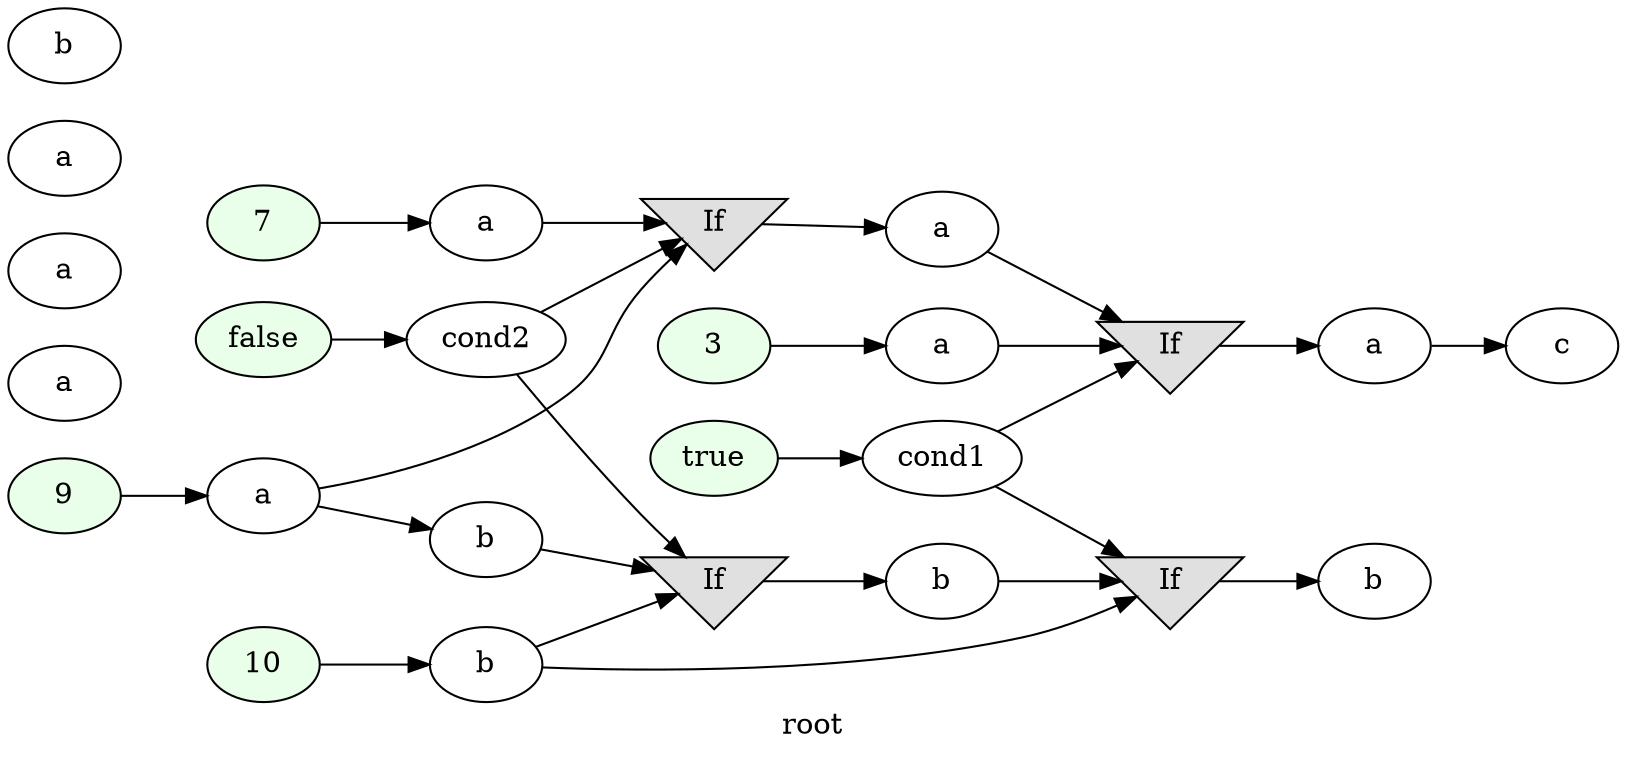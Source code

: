 digraph G
{
rankdir=LR;
label = "root";
	node_000001 [ label = "3", style=filled, fillcolor="#E9FFE9", startingline=4 ]
	node_000002 [ label = "a", startingline=4 ]
	node_000003 [ label = "true", style=filled, fillcolor="#E9FFE9", startingline=6 ]
	node_000004 [ label = "cond1", startingline=6 ]
	node_000005 [ label = "false", style=filled, fillcolor="#E9FFE9", startingline=7 ]
	node_000006 [ label = "cond2", startingline=7 ]
	node_000007 [ label = "10", style=filled, fillcolor="#E9FFE9", startingline=9 ]
	node_000008 [ label = "b", startingline=9 ]
	node_000012 [ label = "a", startingline=13 ]
	node_000009 [ label = "a", startingline=13 ]
	node_000010 [ label = "7", style=filled, fillcolor="#E9FFE9", startingline=13 ]
	node_000013 [ label = "a", startingline=13 ]
	node_000014 [ label = "a", startingline=16 ]
	node_000015 [ label = "9", style=filled, fillcolor="#E9FFE9", startingline=16 ]
	node_000017 [ label = "b", startingline=17 ]
	node_000020 [ label = "a", startingline=17 ]
	node_000021 [ label = "b", startingline=17 ]
	node_000023 [ label = "If", shape=invtriangle, style=filled, fillcolor="#E0E0E0", startingline=17 ]
	node_000025 [ label = "If", shape=invtriangle, style=filled, fillcolor="#E0E0E0", startingline=17 ]
	node_000027 [ label = "a", startingline=17 ]
	node_000028 [ label = "b", startingline=17 ]
	node_000029 [ label = "If", shape=invtriangle, style=filled, fillcolor="#E0E0E0", startingline=17 ]
	node_000030 [ label = "a", startingline=17 ]
	node_000031 [ label = "If", shape=invtriangle, style=filled, fillcolor="#E0E0E0", startingline=17 ]
	node_000032 [ label = "b", startingline=17 ]
	node_000033 [ label = "c", startingline=20 ]
	node_000001 -> node_000002
	node_000002 -> node_000029
	node_000003 -> node_000004
	node_000004 -> node_000029
	node_000004 -> node_000031
	node_000005 -> node_000006
	node_000006 -> node_000023
	node_000006 -> node_000025
	node_000007 -> node_000008
	node_000008 -> node_000025
	node_000008 -> node_000031
	node_000010 -> node_000013
	node_000013 -> node_000023
	node_000015 -> node_000020
	node_000020 -> node_000021
	node_000020 -> node_000023
	node_000021 -> node_000025
	node_000023 -> node_000027
	node_000025 -> node_000028
	node_000027 -> node_000029
	node_000028 -> node_000031
	node_000029 -> node_000030
	node_000030 -> node_000033
	node_000031 -> node_000032
}
